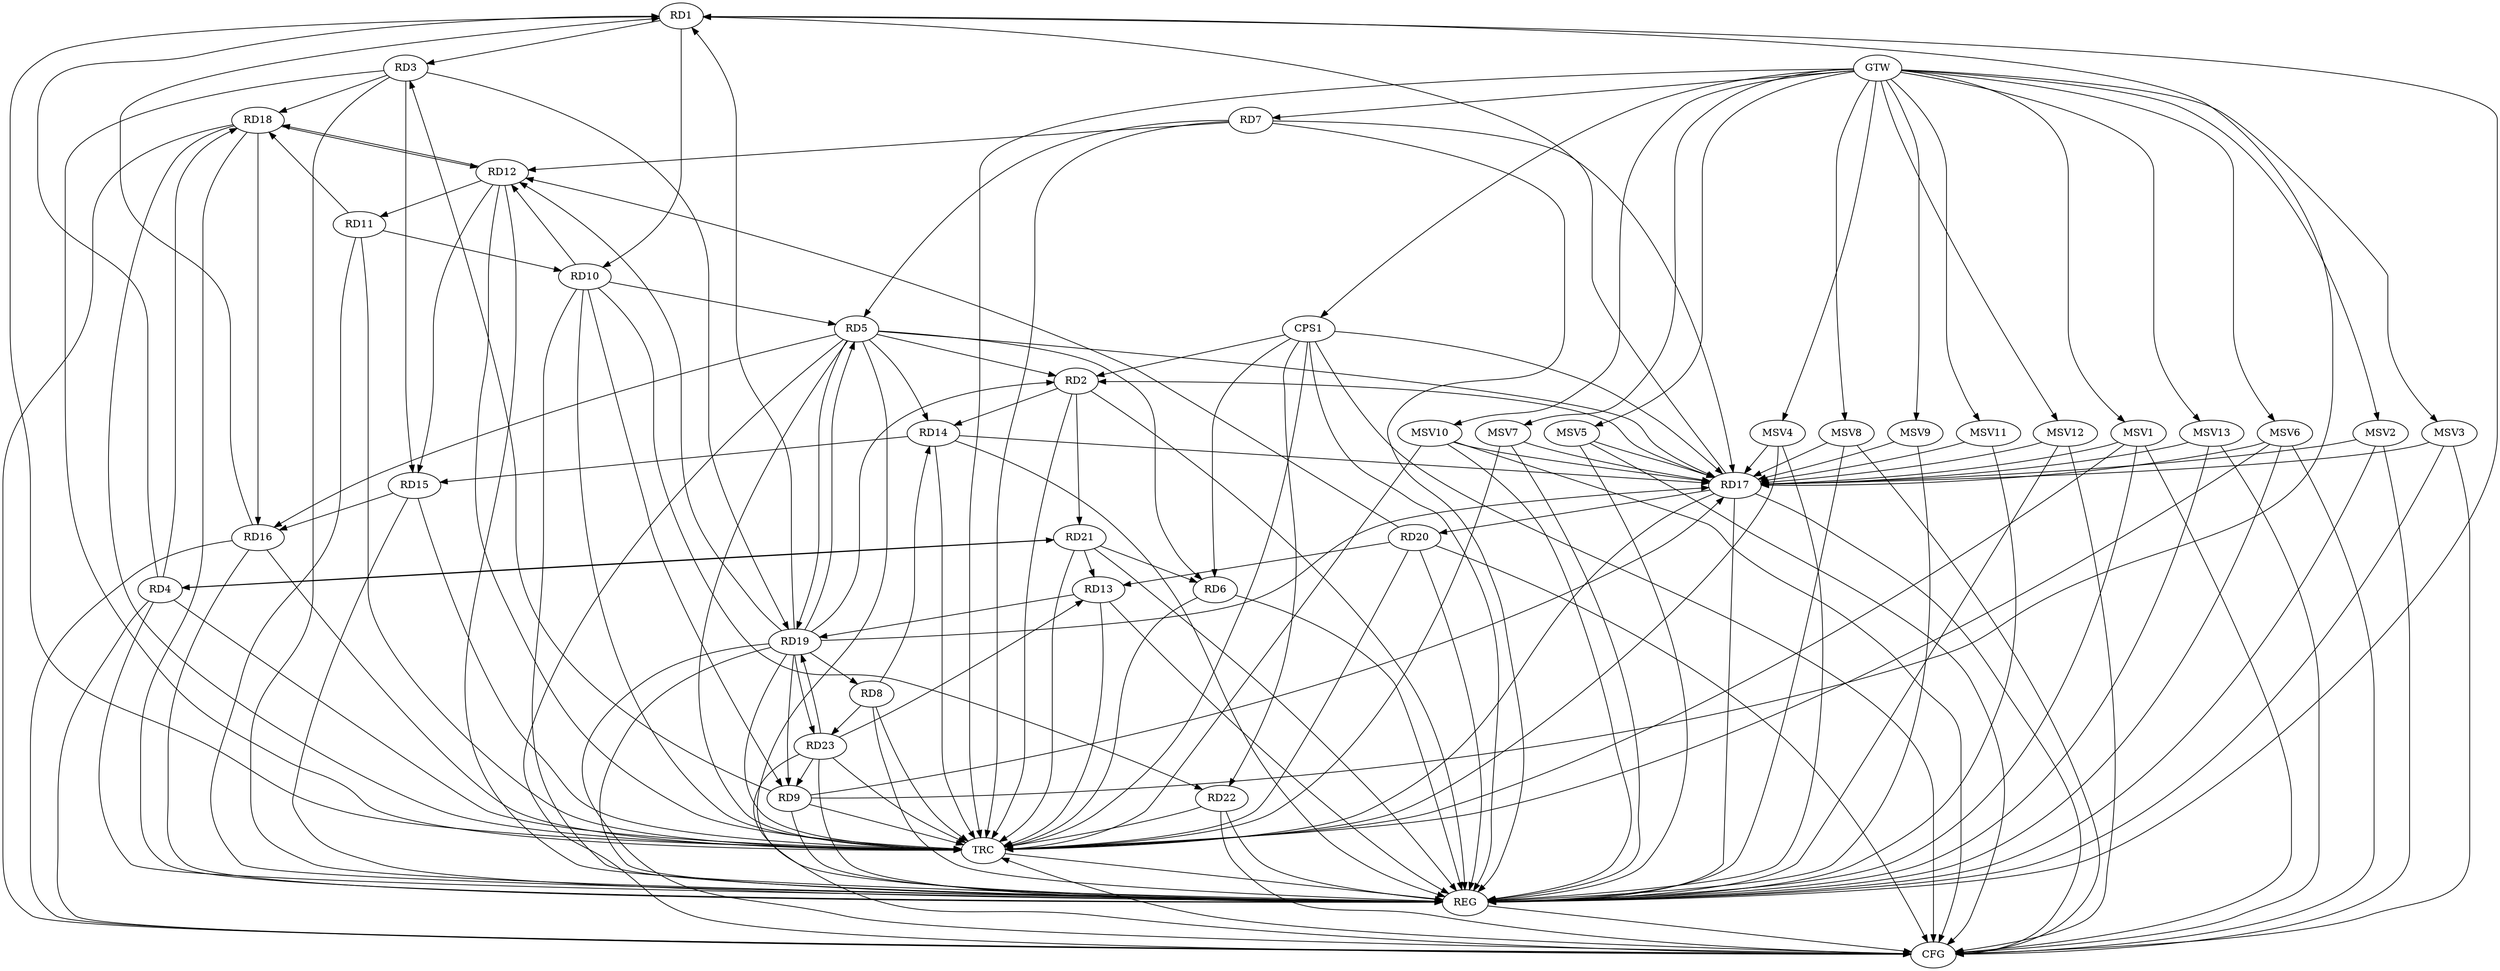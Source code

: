 strict digraph G {
  RD1 [ label="RD1" ];
  RD2 [ label="RD2" ];
  RD3 [ label="RD3" ];
  RD4 [ label="RD4" ];
  RD5 [ label="RD5" ];
  RD6 [ label="RD6" ];
  RD7 [ label="RD7" ];
  RD8 [ label="RD8" ];
  RD9 [ label="RD9" ];
  RD10 [ label="RD10" ];
  RD11 [ label="RD11" ];
  RD12 [ label="RD12" ];
  RD13 [ label="RD13" ];
  RD14 [ label="RD14" ];
  RD15 [ label="RD15" ];
  RD16 [ label="RD16" ];
  RD17 [ label="RD17" ];
  RD18 [ label="RD18" ];
  RD19 [ label="RD19" ];
  RD20 [ label="RD20" ];
  RD21 [ label="RD21" ];
  RD22 [ label="RD22" ];
  RD23 [ label="RD23" ];
  CPS1 [ label="CPS1" ];
  GTW [ label="GTW" ];
  REG [ label="REG" ];
  CFG [ label="CFG" ];
  TRC [ label="TRC" ];
  MSV1 [ label="MSV1" ];
  MSV2 [ label="MSV2" ];
  MSV3 [ label="MSV3" ];
  MSV4 [ label="MSV4" ];
  MSV5 [ label="MSV5" ];
  MSV6 [ label="MSV6" ];
  MSV7 [ label="MSV7" ];
  MSV8 [ label="MSV8" ];
  MSV9 [ label="MSV9" ];
  MSV10 [ label="MSV10" ];
  MSV11 [ label="MSV11" ];
  MSV12 [ label="MSV12" ];
  MSV13 [ label="MSV13" ];
  RD1 -> RD3;
  RD4 -> RD1;
  RD9 -> RD1;
  RD1 -> RD10;
  RD16 -> RD1;
  RD17 -> RD1;
  RD19 -> RD1;
  RD5 -> RD2;
  RD2 -> RD14;
  RD17 -> RD2;
  RD19 -> RD2;
  RD2 -> RD21;
  RD9 -> RD3;
  RD3 -> RD15;
  RD3 -> RD18;
  RD3 -> RD19;
  RD4 -> RD18;
  RD4 -> RD21;
  RD21 -> RD4;
  RD5 -> RD6;
  RD7 -> RD5;
  RD10 -> RD5;
  RD5 -> RD14;
  RD5 -> RD16;
  RD5 -> RD17;
  RD5 -> RD19;
  RD19 -> RD5;
  RD21 -> RD6;
  RD7 -> RD12;
  RD7 -> RD17;
  RD8 -> RD14;
  RD19 -> RD8;
  RD8 -> RD23;
  RD10 -> RD9;
  RD9 -> RD17;
  RD19 -> RD9;
  RD23 -> RD9;
  RD11 -> RD10;
  RD10 -> RD12;
  RD10 -> RD22;
  RD12 -> RD11;
  RD11 -> RD18;
  RD12 -> RD15;
  RD12 -> RD18;
  RD18 -> RD12;
  RD19 -> RD12;
  RD20 -> RD12;
  RD13 -> RD19;
  RD20 -> RD13;
  RD21 -> RD13;
  RD23 -> RD13;
  RD14 -> RD15;
  RD14 -> RD17;
  RD15 -> RD16;
  RD18 -> RD16;
  RD19 -> RD17;
  RD17 -> RD20;
  RD19 -> RD23;
  RD23 -> RD19;
  CPS1 -> RD6;
  CPS1 -> RD22;
  CPS1 -> RD17;
  CPS1 -> RD2;
  GTW -> RD7;
  GTW -> CPS1;
  RD1 -> REG;
  RD2 -> REG;
  RD3 -> REG;
  RD4 -> REG;
  RD5 -> REG;
  RD6 -> REG;
  RD7 -> REG;
  RD8 -> REG;
  RD9 -> REG;
  RD10 -> REG;
  RD11 -> REG;
  RD12 -> REG;
  RD13 -> REG;
  RD14 -> REG;
  RD15 -> REG;
  RD16 -> REG;
  RD17 -> REG;
  RD18 -> REG;
  RD19 -> REG;
  RD20 -> REG;
  RD21 -> REG;
  RD22 -> REG;
  RD23 -> REG;
  CPS1 -> REG;
  RD18 -> CFG;
  RD23 -> CFG;
  RD16 -> CFG;
  RD5 -> CFG;
  RD20 -> CFG;
  CPS1 -> CFG;
  RD19 -> CFG;
  RD17 -> CFG;
  RD4 -> CFG;
  RD22 -> CFG;
  REG -> CFG;
  RD1 -> TRC;
  RD2 -> TRC;
  RD3 -> TRC;
  RD4 -> TRC;
  RD5 -> TRC;
  RD6 -> TRC;
  RD7 -> TRC;
  RD8 -> TRC;
  RD9 -> TRC;
  RD10 -> TRC;
  RD11 -> TRC;
  RD12 -> TRC;
  RD13 -> TRC;
  RD14 -> TRC;
  RD15 -> TRC;
  RD16 -> TRC;
  RD17 -> TRC;
  RD18 -> TRC;
  RD19 -> TRC;
  RD20 -> TRC;
  RD21 -> TRC;
  RD22 -> TRC;
  RD23 -> TRC;
  CPS1 -> TRC;
  GTW -> TRC;
  CFG -> TRC;
  TRC -> REG;
  MSV1 -> RD17;
  GTW -> MSV1;
  MSV1 -> REG;
  MSV1 -> TRC;
  MSV1 -> CFG;
  MSV2 -> RD17;
  GTW -> MSV2;
  MSV2 -> REG;
  MSV2 -> CFG;
  MSV3 -> RD17;
  MSV4 -> RD17;
  GTW -> MSV3;
  MSV3 -> REG;
  MSV3 -> CFG;
  GTW -> MSV4;
  MSV4 -> REG;
  MSV4 -> TRC;
  MSV5 -> RD17;
  GTW -> MSV5;
  MSV5 -> REG;
  MSV5 -> CFG;
  MSV6 -> RD17;
  GTW -> MSV6;
  MSV6 -> REG;
  MSV6 -> TRC;
  MSV6 -> CFG;
  MSV7 -> RD17;
  GTW -> MSV7;
  MSV7 -> REG;
  MSV7 -> TRC;
  MSV8 -> RD17;
  GTW -> MSV8;
  MSV8 -> REG;
  MSV8 -> CFG;
  MSV9 -> RD17;
  GTW -> MSV9;
  MSV9 -> REG;
  MSV10 -> RD17;
  MSV11 -> RD17;
  GTW -> MSV10;
  MSV10 -> REG;
  MSV10 -> TRC;
  MSV10 -> CFG;
  GTW -> MSV11;
  MSV11 -> REG;
  MSV12 -> RD17;
  MSV13 -> RD17;
  GTW -> MSV12;
  MSV12 -> REG;
  MSV12 -> CFG;
  GTW -> MSV13;
  MSV13 -> REG;
  MSV13 -> CFG;
}
